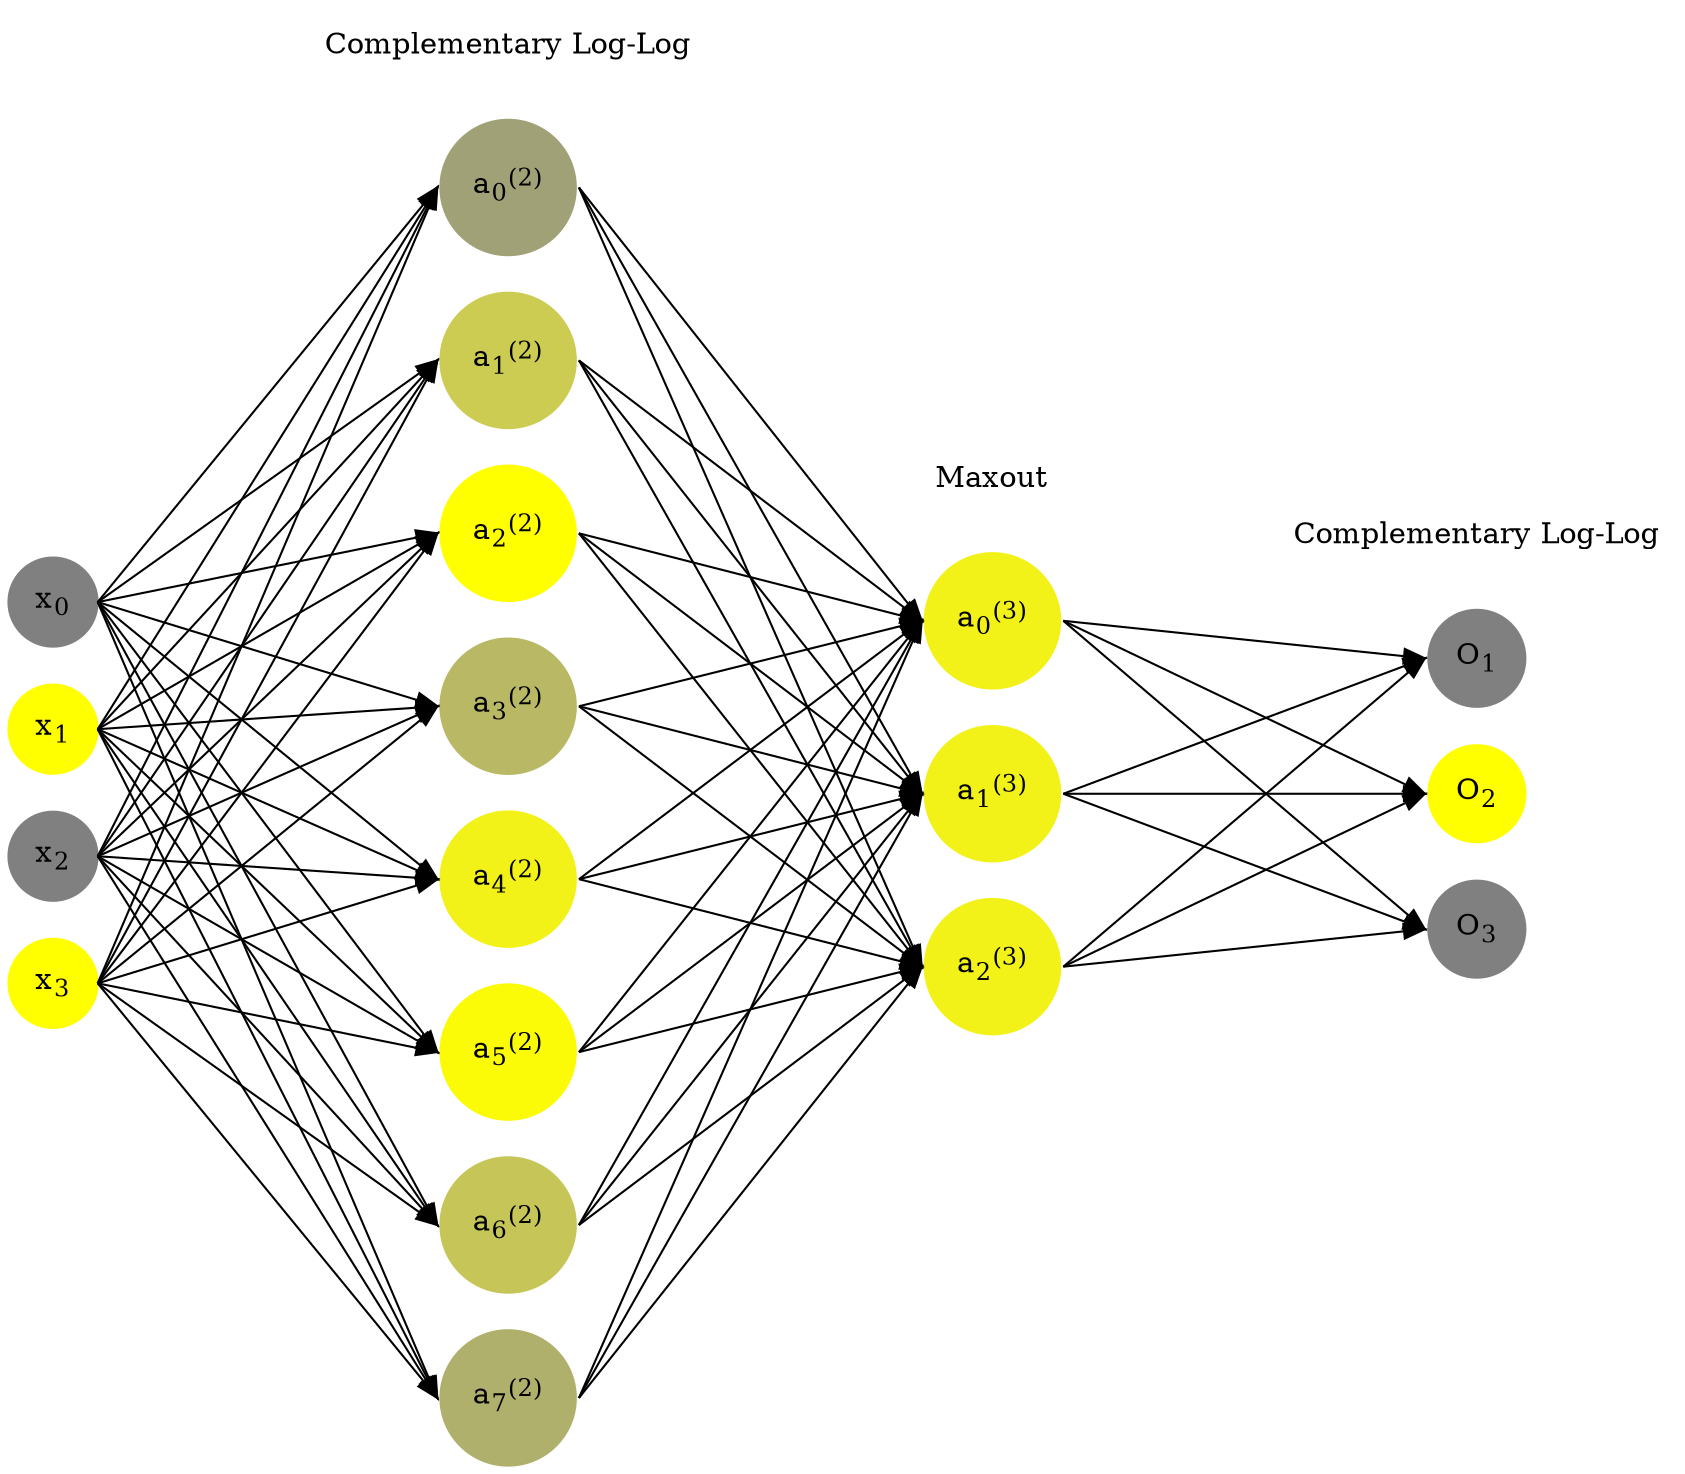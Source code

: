 digraph G {
	rankdir = LR;
	splines=false;
	edge[style=invis];
	ranksep= 1.4;
	{
	node [shape=circle, color="0.1667, 0.0, 0.5", style=filled, fillcolor="0.1667, 0.0, 0.5"];
	x0 [label=<x<sub>0</sub>>];
	}
	{
	node [shape=circle, color="0.1667, 1.0, 1.0", style=filled, fillcolor="0.1667, 1.0, 1.0"];
	x1 [label=<x<sub>1</sub>>];
	}
	{
	node [shape=circle, color="0.1667, 0.0, 0.5", style=filled, fillcolor="0.1667, 0.0, 0.5"];
	x2 [label=<x<sub>2</sub>>];
	}
	{
	node [shape=circle, color="0.1667, 1.0, 1.0", style=filled, fillcolor="0.1667, 1.0, 1.0"];
	x3 [label=<x<sub>3</sub>>];
	}
	{
	node [shape=circle, color="0.1667, 0.263794, 0.631897", style=filled, fillcolor="0.1667, 0.263794, 0.631897"];
	a02 [label=<a<sub>0</sub><sup>(2)</sup>>];
	}
	{
	node [shape=circle, color="0.1667, 0.596913, 0.798457", style=filled, fillcolor="0.1667, 0.596913, 0.798457"];
	a12 [label=<a<sub>1</sub><sup>(2)</sup>>];
	}
	{
	node [shape=circle, color="0.1667, 0.999988, 0.999994", style=filled, fillcolor="0.1667, 0.999988, 0.999994"];
	a22 [label=<a<sub>2</sub><sup>(2)</sup>>];
	}
	{
	node [shape=circle, color="0.1667, 0.451442, 0.725721", style=filled, fillcolor="0.1667, 0.451442, 0.725721"];
	a32 [label=<a<sub>3</sub><sup>(2)</sup>>];
	}
	{
	node [shape=circle, color="0.1667, 0.898319, 0.949159", style=filled, fillcolor="0.1667, 0.898319, 0.949159"];
	a42 [label=<a<sub>4</sub><sup>(2)</sup>>];
	}
	{
	node [shape=circle, color="0.1667, 0.966935, 0.983468", style=filled, fillcolor="0.1667, 0.966935, 0.983468"];
	a52 [label=<a<sub>5</sub><sup>(2)</sup>>];
	}
	{
	node [shape=circle, color="0.1667, 0.552095, 0.776048", style=filled, fillcolor="0.1667, 0.552095, 0.776048"];
	a62 [label=<a<sub>6</sub><sup>(2)</sup>>];
	}
	{
	node [shape=circle, color="0.1667, 0.379981, 0.689991", style=filled, fillcolor="0.1667, 0.379981, 0.689991"];
	a72 [label=<a<sub>7</sub><sup>(2)</sup>>];
	}
	{
	node [shape=circle, color="0.1667, 0.892967, 0.946483", style=filled, fillcolor="0.1667, 0.892967, 0.946483"];
	a03 [label=<a<sub>0</sub><sup>(3)</sup>>];
	}
	{
	node [shape=circle, color="0.1667, 0.892967, 0.946483", style=filled, fillcolor="0.1667, 0.892967, 0.946483"];
	a13 [label=<a<sub>1</sub><sup>(3)</sup>>];
	}
	{
	node [shape=circle, color="0.1667, 0.892967, 0.946483", style=filled, fillcolor="0.1667, 0.892967, 0.946483"];
	a23 [label=<a<sub>2</sub><sup>(3)</sup>>];
	}
	{
	node [shape=circle, color="0.1667, 0.0, 0.5", style=filled, fillcolor="0.1667, 0.0, 0.5"];
	O1 [label=<O<sub>1</sub>>];
	}
	{
	node [shape=circle, color="0.1667, 1.0, 1.0", style=filled, fillcolor="0.1667, 1.0, 1.0"];
	O2 [label=<O<sub>2</sub>>];
	}
	{
	node [shape=circle, color="0.1667, 0.0, 0.5", style=filled, fillcolor="0.1667, 0.0, 0.5"];
	O3 [label=<O<sub>3</sub>>];
	}
	{
	rank=same;
	x0->x1->x2->x3;
	}
	{
	rank=same;
	a02->a12->a22->a32->a42->a52->a62->a72;
	}
	{
	rank=same;
	a03->a13->a23;
	}
	{
	rank=same;
	O1->O2->O3;
	}
	l1 [shape=plaintext,label="Complementary Log-Log"];
	l1->a02;
	{rank=same; l1;a02};
	l2 [shape=plaintext,label="Maxout"];
	l2->a03;
	{rank=same; l2;a03};
	l3 [shape=plaintext,label="Complementary Log-Log"];
	l3->O1;
	{rank=same; l3;O1};
edge[style=solid, tailport=e, headport=w];
	{x0;x1;x2;x3} -> {a02;a12;a22;a32;a42;a52;a62;a72};
	{a02;a12;a22;a32;a42;a52;a62;a72} -> {a03;a13;a23};
	{a03;a13;a23} -> {O1,O2,O3};
}